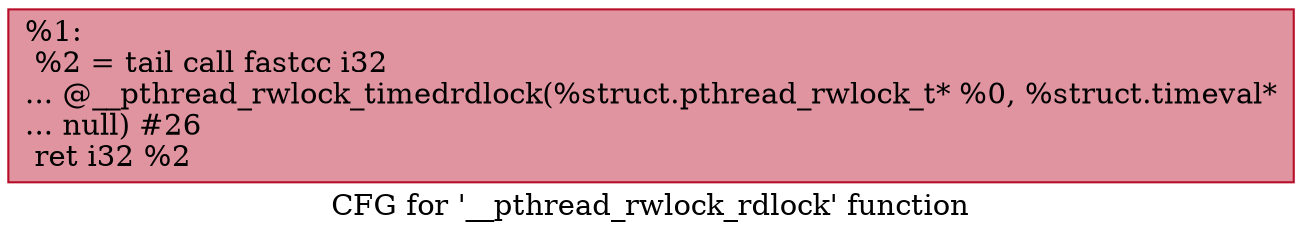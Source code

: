 digraph "CFG for '__pthread_rwlock_rdlock' function" {
	label="CFG for '__pthread_rwlock_rdlock' function";

	Node0x2402230 [shape=record,color="#b70d28ff", style=filled, fillcolor="#b70d2870",label="{%1:\l  %2 = tail call fastcc i32\l... @__pthread_rwlock_timedrdlock(%struct.pthread_rwlock_t* %0, %struct.timeval*\l... null) #26\l  ret i32 %2\l}"];
}
